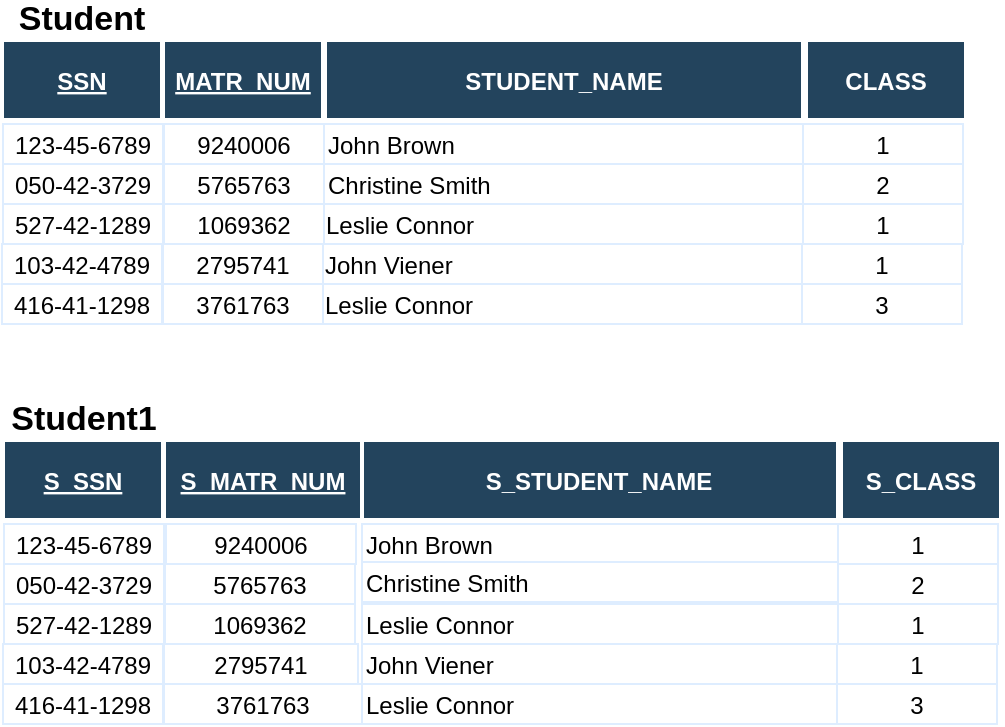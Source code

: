 <mxfile version="12.2.2" type="device" pages="1"><diagram name="Page-1" id="8378b5f6-a2b2-b727-a746-972ab9d02e00"><mxGraphModel dx="932" dy="597" grid="1" gridSize="10" guides="1" tooltips="1" connect="0" arrows="1" fold="1" page="1" pageScale="1.5" pageWidth="1169" pageHeight="827" background="#ffffff" math="0" shadow="0"><root><mxCell id="0"/><mxCell id="1" parent="0"/><mxCell id="mhiVVHJ8IdxQYgoJ9508-118" value="John Brown" style="align=left;strokeColor=#DEEDFF;" parent="1" vertex="1"><mxGeometry x="211" y="102" width="263" height="20" as="geometry"/></mxCell><mxCell id="mhiVVHJ8IdxQYgoJ9508-122" value="Christine Smith" style="align=left;strokeColor=#DEEDFF" parent="1" vertex="1"><mxGeometry x="211" y="122" width="263" height="20" as="geometry"/></mxCell><mxCell id="mhiVVHJ8IdxQYgoJ9508-130" value="Leslie Connor" style="align=left;strokeColor=#DEEDFF" parent="1" vertex="1"><mxGeometry x="210" y="142" width="264" height="20" as="geometry"/></mxCell><mxCell id="mhiVVHJ8IdxQYgoJ9508-134" value="STUDENT_NAME" style="fillColor=#23445D;strokeColor=#FFFFFF;strokeWidth=2;fontColor=#FFFFFF;fontStyle=1" parent="1" vertex="1"><mxGeometry x="211.5" y="60" width="239" height="40" as="geometry"/></mxCell><mxCell id="mhiVVHJ8IdxQYgoJ9508-138" value="1" style="fillColor=#ffffff;strokeColor=#DEEDFF;" parent="1" vertex="1"><mxGeometry x="450.5" y="102" width="80.0" height="20" as="geometry"/></mxCell><mxCell id="mhiVVHJ8IdxQYgoJ9508-139" value="2" style="strokeColor=#DEEDFF" parent="1" vertex="1"><mxGeometry x="450.5" y="122.0" width="80.0" height="20" as="geometry"/></mxCell><mxCell id="mhiVVHJ8IdxQYgoJ9508-141" value="1" style="strokeColor=#DEEDFF" parent="1" vertex="1"><mxGeometry x="450.5" y="142.0" width="80.0" height="20" as="geometry"/></mxCell><mxCell id="mhiVVHJ8IdxQYgoJ9508-142" value="CLASS" style="fillColor=#23445D;strokeColor=#FFFFFF;strokeWidth=2;fontColor=#FFFFFF;fontStyle=1" parent="1" vertex="1"><mxGeometry x="452" y="60.0" width="80.0" height="40.0" as="geometry"/></mxCell><mxCell id="mhiVVHJ8IdxQYgoJ9508-144" value="9240006" style="strokeColor=#DEEDFF;" parent="1" vertex="1"><mxGeometry x="131.0" y="102" width="80.0" height="20" as="geometry"/></mxCell><mxCell id="mhiVVHJ8IdxQYgoJ9508-145" value="5765763" style="strokeColor=#DEEDFF" parent="1" vertex="1"><mxGeometry x="131.0" y="122.0" width="80.0" height="20" as="geometry"/></mxCell><mxCell id="mhiVVHJ8IdxQYgoJ9508-147" value="1069362" style="strokeColor=#DEEDFF" parent="1" vertex="1"><mxGeometry x="131.0" y="142.0" width="80.0" height="20" as="geometry"/></mxCell><mxCell id="mhiVVHJ8IdxQYgoJ9508-148" value="MATR_NUM" style="fillColor=#23445D;strokeColor=#FFFFFF;strokeWidth=2;fontColor=#FFFFFF;fontStyle=5" parent="1" vertex="1"><mxGeometry x="130.5" y="60.0" width="80.0" height="40.0" as="geometry"/></mxCell><mxCell id="mhiVVHJ8IdxQYgoJ9508-158" value="Student" style="text;html=1;strokeColor=none;fillColor=none;align=center;verticalAlign=middle;whiteSpace=wrap;rounded=0;strokeWidth=3;fontStyle=1;fontSize=17;" parent="1" vertex="1"><mxGeometry x="70" y="40" width="40" height="20" as="geometry"/></mxCell><mxCell id="0Bqzr0rob_NZP33wimhm-1" value="John Viener" style="align=left;strokeColor=#DEEDFF" parent="1" vertex="1"><mxGeometry x="209.5" y="162" width="264" height="20" as="geometry"/></mxCell><mxCell id="0Bqzr0rob_NZP33wimhm-2" value="1" style="strokeColor=#DEEDFF" parent="1" vertex="1"><mxGeometry x="450.0" y="162.0" width="80.0" height="20" as="geometry"/></mxCell><mxCell id="0Bqzr0rob_NZP33wimhm-3" value="2795741" style="strokeColor=#DEEDFF" parent="1" vertex="1"><mxGeometry x="130.5" y="162.0" width="80.0" height="20" as="geometry"/></mxCell><mxCell id="0Bqzr0rob_NZP33wimhm-4" value="Leslie Connor" style="align=left;strokeColor=#DEEDFF" parent="1" vertex="1"><mxGeometry x="209.5" y="182" width="264" height="20" as="geometry"/></mxCell><mxCell id="0Bqzr0rob_NZP33wimhm-5" value="3" style="strokeColor=#DEEDFF" parent="1" vertex="1"><mxGeometry x="450.0" y="182.0" width="80.0" height="20" as="geometry"/></mxCell><mxCell id="0Bqzr0rob_NZP33wimhm-6" value="3761763" style="strokeColor=#DEEDFF" parent="1" vertex="1"><mxGeometry x="130.5" y="182.0" width="80.0" height="20" as="geometry"/></mxCell><mxCell id="0Bqzr0rob_NZP33wimhm-7" value="123-45-6789" style="strokeColor=#DEEDFF;" parent="1" vertex="1"><mxGeometry x="50.5" y="102" width="80.0" height="20" as="geometry"/></mxCell><mxCell id="0Bqzr0rob_NZP33wimhm-8" value="050-42-3729" style="strokeColor=#DEEDFF" parent="1" vertex="1"><mxGeometry x="50.5" y="122.0" width="80.0" height="20" as="geometry"/></mxCell><mxCell id="0Bqzr0rob_NZP33wimhm-9" value="527-42-1289" style="strokeColor=#DEEDFF" parent="1" vertex="1"><mxGeometry x="50.5" y="142.0" width="80.0" height="20" as="geometry"/></mxCell><mxCell id="0Bqzr0rob_NZP33wimhm-10" value="SSN" style="fillColor=#23445D;strokeColor=#FFFFFF;strokeWidth=2;fontColor=#FFFFFF;fontStyle=5" parent="1" vertex="1"><mxGeometry x="50" y="60.0" width="80.0" height="40.0" as="geometry"/></mxCell><mxCell id="0Bqzr0rob_NZP33wimhm-11" value="103-42-4789" style="strokeColor=#DEEDFF" parent="1" vertex="1"><mxGeometry x="50.0" y="162.0" width="80.0" height="20" as="geometry"/></mxCell><mxCell id="0Bqzr0rob_NZP33wimhm-12" value="416-41-1298" style="strokeColor=#DEEDFF" parent="1" vertex="1"><mxGeometry x="50.0" y="182.0" width="80.0" height="20" as="geometry"/></mxCell><mxCell id="WgTDx6pMQi3rbEm1cveq-15" value="John Brown" style="align=left;strokeColor=#DEEDFF;" parent="1" vertex="1"><mxGeometry x="230" y="302" width="259" height="20" as="geometry"/></mxCell><mxCell id="WgTDx6pMQi3rbEm1cveq-16" value="Christine Smith" style="align=left;strokeColor=#DEEDFF" parent="1" vertex="1"><mxGeometry x="230" y="321" width="263" height="20" as="geometry"/></mxCell><mxCell id="WgTDx6pMQi3rbEm1cveq-17" value="Leslie Connor" style="align=left;strokeColor=#DEEDFF" parent="1" vertex="1"><mxGeometry x="230" y="342" width="264" height="20" as="geometry"/></mxCell><mxCell id="WgTDx6pMQi3rbEm1cveq-18" value="S_STUDENT_NAME" style="fillColor=#23445D;strokeColor=#FFFFFF;strokeWidth=2;fontColor=#FFFFFF;fontStyle=1" parent="1" vertex="1"><mxGeometry x="229" y="260" width="239" height="40" as="geometry"/></mxCell><mxCell id="WgTDx6pMQi3rbEm1cveq-19" value="1" style="fillColor=#ffffff;strokeColor=#DEEDFF;" parent="1" vertex="1"><mxGeometry x="468.0" y="302" width="80.0" height="20" as="geometry"/></mxCell><mxCell id="WgTDx6pMQi3rbEm1cveq-20" value="2" style="strokeColor=#DEEDFF" parent="1" vertex="1"><mxGeometry x="468.0" y="322.0" width="80.0" height="20" as="geometry"/></mxCell><mxCell id="WgTDx6pMQi3rbEm1cveq-21" value="1" style="strokeColor=#DEEDFF" parent="1" vertex="1"><mxGeometry x="468.0" y="342.0" width="80.0" height="20" as="geometry"/></mxCell><mxCell id="WgTDx6pMQi3rbEm1cveq-22" value="S_CLASS" style="fillColor=#23445D;strokeColor=#FFFFFF;strokeWidth=2;fontColor=#FFFFFF;fontStyle=1" parent="1" vertex="1"><mxGeometry x="469.5" y="260.0" width="80.0" height="40.0" as="geometry"/></mxCell><mxCell id="WgTDx6pMQi3rbEm1cveq-23" value="9240006" style="strokeColor=#DEEDFF;" parent="1" vertex="1"><mxGeometry x="132" y="302" width="95" height="20" as="geometry"/></mxCell><mxCell id="WgTDx6pMQi3rbEm1cveq-24" value="5765763" style="strokeColor=#DEEDFF" parent="1" vertex="1"><mxGeometry x="131.5" y="322.0" width="95.0" height="20" as="geometry"/></mxCell><mxCell id="WgTDx6pMQi3rbEm1cveq-25" value="1069362" style="strokeColor=#DEEDFF" parent="1" vertex="1"><mxGeometry x="131.5" y="342.0" width="95.0" height="20" as="geometry"/></mxCell><mxCell id="WgTDx6pMQi3rbEm1cveq-26" value="S_MATR_NUM" style="fillColor=#23445D;strokeColor=#FFFFFF;strokeWidth=2;fontColor=#FFFFFF;fontStyle=5" parent="1" vertex="1"><mxGeometry x="131" y="260" width="99" height="40" as="geometry"/></mxCell><mxCell id="WgTDx6pMQi3rbEm1cveq-27" value="Student1" style="text;html=1;strokeColor=none;fillColor=none;align=center;verticalAlign=middle;whiteSpace=wrap;rounded=0;strokeWidth=3;fontStyle=1;fontSize=17;" parent="1" vertex="1"><mxGeometry x="70.5" y="240" width="40" height="20" as="geometry"/></mxCell><mxCell id="WgTDx6pMQi3rbEm1cveq-28" value="John Viener" style="align=left;strokeColor=#DEEDFF" parent="1" vertex="1"><mxGeometry x="230" y="362" width="264" height="20" as="geometry"/></mxCell><mxCell id="WgTDx6pMQi3rbEm1cveq-29" value="1" style="strokeColor=#DEEDFF" parent="1" vertex="1"><mxGeometry x="467.5" y="362.0" width="80.0" height="20" as="geometry"/></mxCell><mxCell id="WgTDx6pMQi3rbEm1cveq-30" value="2795741" style="strokeColor=#DEEDFF" parent="1" vertex="1"><mxGeometry x="131.0" y="362.0" width="97.0" height="20" as="geometry"/></mxCell><mxCell id="WgTDx6pMQi3rbEm1cveq-31" value="Leslie Connor" style="align=left;strokeColor=#DEEDFF" parent="1" vertex="1"><mxGeometry x="230" y="382" width="264" height="20" as="geometry"/></mxCell><mxCell id="WgTDx6pMQi3rbEm1cveq-32" value="3" style="strokeColor=#DEEDFF" parent="1" vertex="1"><mxGeometry x="467.5" y="382.0" width="80.0" height="20" as="geometry"/></mxCell><mxCell id="WgTDx6pMQi3rbEm1cveq-33" value="3761763" style="strokeColor=#DEEDFF" parent="1" vertex="1"><mxGeometry x="131" y="382" width="99" height="20" as="geometry"/></mxCell><mxCell id="WgTDx6pMQi3rbEm1cveq-34" value="123-45-6789" style="strokeColor=#DEEDFF;" parent="1" vertex="1"><mxGeometry x="51.0" y="302" width="80.0" height="20" as="geometry"/></mxCell><mxCell id="WgTDx6pMQi3rbEm1cveq-35" value="050-42-3729" style="strokeColor=#DEEDFF" parent="1" vertex="1"><mxGeometry x="51.0" y="322.0" width="80.0" height="20" as="geometry"/></mxCell><mxCell id="WgTDx6pMQi3rbEm1cveq-36" value="527-42-1289" style="strokeColor=#DEEDFF" parent="1" vertex="1"><mxGeometry x="51.0" y="342.0" width="80.0" height="20" as="geometry"/></mxCell><mxCell id="WgTDx6pMQi3rbEm1cveq-37" value="S_SSN" style="fillColor=#23445D;strokeColor=#FFFFFF;strokeWidth=2;fontColor=#FFFFFF;fontStyle=5" parent="1" vertex="1"><mxGeometry x="50.5" y="260.0" width="80.0" height="40.0" as="geometry"/></mxCell><mxCell id="WgTDx6pMQi3rbEm1cveq-38" value="103-42-4789" style="strokeColor=#DEEDFF" parent="1" vertex="1"><mxGeometry x="50.5" y="362.0" width="80.0" height="20" as="geometry"/></mxCell><mxCell id="WgTDx6pMQi3rbEm1cveq-39" value="416-41-1298" style="strokeColor=#DEEDFF" parent="1" vertex="1"><mxGeometry x="50.5" y="382.0" width="80.0" height="20" as="geometry"/></mxCell></root></mxGraphModel></diagram></mxfile>